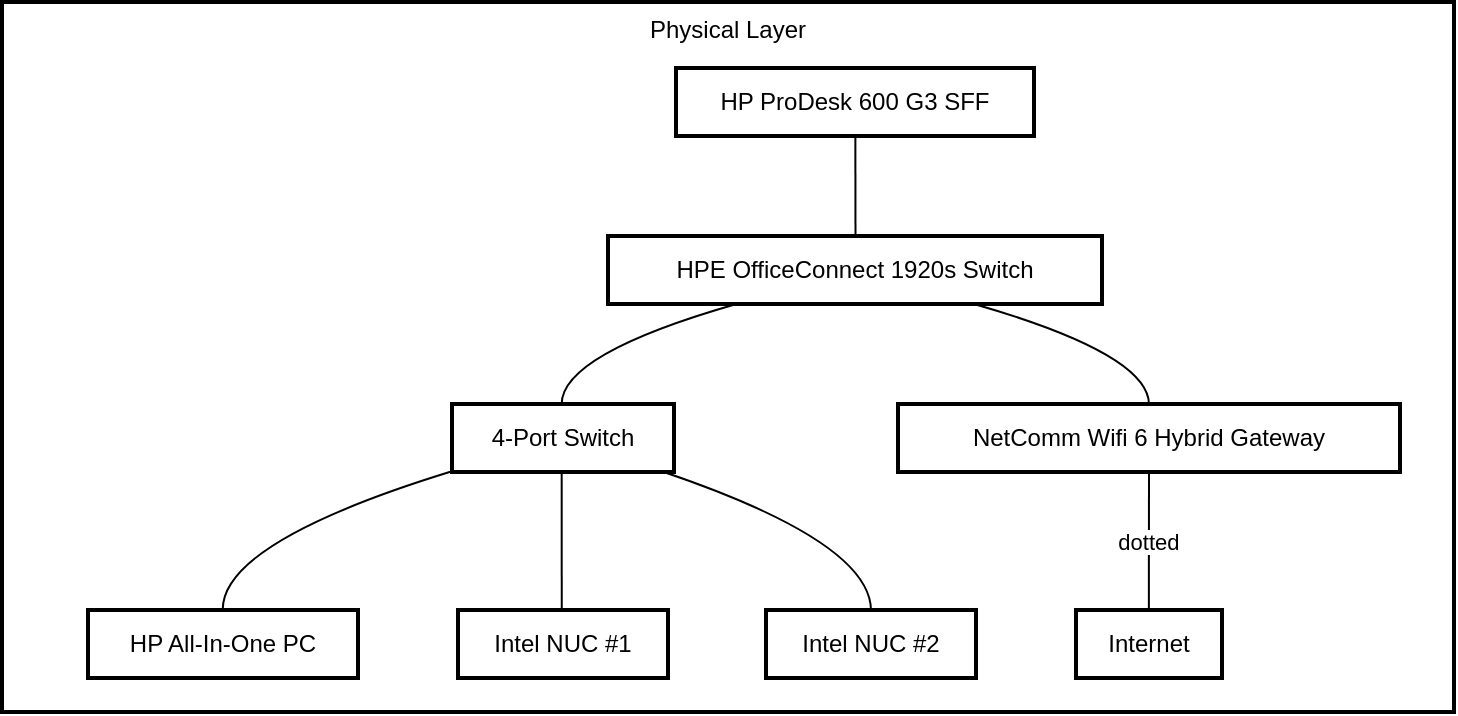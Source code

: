 <mxfile version="24.2.2" type="github">
  <diagram name="Page-1" id="wGzsMfhRacg5vTO0N9fS">
    <mxGraphModel>
      <root>
        <mxCell id="0" />
        <mxCell id="1" parent="0" />
        <mxCell id="2" value="Physical Layer" style="whiteSpace=wrap;strokeWidth=2;verticalAlign=top;" vertex="1" parent="1">
          <mxGeometry width="726" height="355" as="geometry" />
        </mxCell>
        <mxCell id="3" value="HPE OfficeConnect 1920s Switch" style="whiteSpace=wrap;strokeWidth=2;" vertex="1" parent="2">
          <mxGeometry x="303" y="117" width="247" height="34" as="geometry" />
        </mxCell>
        <mxCell id="4" value="HP ProDesk 600 G3 SFF" style="whiteSpace=wrap;strokeWidth=2;" vertex="1" parent="2">
          <mxGeometry x="337" y="33" width="179" height="34" as="geometry" />
        </mxCell>
        <mxCell id="5" value="NetComm Wifi 6 Hybrid Gateway" style="whiteSpace=wrap;strokeWidth=2;" vertex="1" parent="2">
          <mxGeometry x="448" y="201" width="251" height="34" as="geometry" />
        </mxCell>
        <mxCell id="6" value="4-Port Switch" style="whiteSpace=wrap;strokeWidth=2;" vertex="1" parent="2">
          <mxGeometry x="225" y="201" width="111" height="34" as="geometry" />
        </mxCell>
        <mxCell id="7" value="HP All-In-One PC" style="whiteSpace=wrap;strokeWidth=2;" vertex="1" parent="2">
          <mxGeometry x="43" y="304" width="135" height="34" as="geometry" />
        </mxCell>
        <mxCell id="8" value="Intel NUC #1" style="whiteSpace=wrap;strokeWidth=2;" vertex="1" parent="2">
          <mxGeometry x="228" y="304" width="105" height="34" as="geometry" />
        </mxCell>
        <mxCell id="9" value="Intel NUC #2" style="whiteSpace=wrap;strokeWidth=2;" vertex="1" parent="2">
          <mxGeometry x="382" y="304" width="105" height="34" as="geometry" />
        </mxCell>
        <mxCell id="10" value="Internet" style="whiteSpace=wrap;strokeWidth=2;" vertex="1" parent="2">
          <mxGeometry x="537" y="304" width="73" height="34" as="geometry" />
        </mxCell>
        <mxCell id="11" value="" style="curved=1;startArrow=none;endArrow=none;exitX=0.501;exitY=1;entryX=0.501;entryY=0;" edge="1" parent="2" source="4" target="3">
          <mxGeometry relative="1" as="geometry">
            <Array as="points" />
          </mxGeometry>
        </mxCell>
        <mxCell id="12" value="" style="curved=1;startArrow=none;endArrow=none;exitX=0.741;exitY=1;entryX=0.5;entryY=0;" edge="1" parent="2" source="3" target="5">
          <mxGeometry relative="1" as="geometry">
            <Array as="points">
              <mxPoint x="573" y="176" />
            </Array>
          </mxGeometry>
        </mxCell>
        <mxCell id="13" value="" style="curved=1;startArrow=none;endArrow=none;exitX=0.26;exitY=1;entryX=0.494;entryY=0;" edge="1" parent="2" source="3" target="6">
          <mxGeometry relative="1" as="geometry">
            <Array as="points">
              <mxPoint x="280" y="176" />
            </Array>
          </mxGeometry>
        </mxCell>
        <mxCell id="14" value="" style="curved=1;startArrow=none;endArrow=none;exitX=-0.004;exitY=0.994;entryX=0.499;entryY=0;" edge="1" parent="2" source="6" target="7">
          <mxGeometry relative="1" as="geometry">
            <Array as="points">
              <mxPoint x="110" y="270" />
            </Array>
          </mxGeometry>
        </mxCell>
        <mxCell id="15" value="" style="curved=1;startArrow=none;endArrow=none;exitX=0.494;exitY=1;entryX=0.494;entryY=0;" edge="1" parent="2" source="6" target="8">
          <mxGeometry relative="1" as="geometry">
            <Array as="points" />
          </mxGeometry>
        </mxCell>
        <mxCell id="16" value="" style="curved=1;startArrow=none;endArrow=none;exitX=0.954;exitY=1;entryX=0.5;entryY=0;" edge="1" parent="2" source="6" target="9">
          <mxGeometry relative="1" as="geometry">
            <Array as="points">
              <mxPoint x="434" y="270" />
            </Array>
          </mxGeometry>
        </mxCell>
        <mxCell id="17" value="dotted" style="curved=1;startArrow=none;endArrow=none;exitX=0.5;exitY=1;entryX=0.499;entryY=0;" edge="1" parent="2" source="5" target="10">
          <mxGeometry relative="1" as="geometry">
            <Array as="points" />
          </mxGeometry>
        </mxCell>
      </root>
    </mxGraphModel>
  </diagram>
</mxfile>

